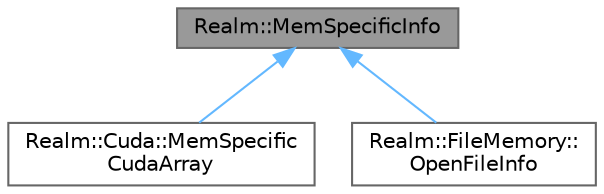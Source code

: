 digraph "Realm::MemSpecificInfo"
{
 // LATEX_PDF_SIZE
  bgcolor="transparent";
  edge [fontname=Helvetica,fontsize=10,labelfontname=Helvetica,labelfontsize=10];
  node [fontname=Helvetica,fontsize=10,shape=box,height=0.2,width=0.4];
  Node1 [id="Node000001",label="Realm::MemSpecificInfo",height=0.2,width=0.4,color="gray40", fillcolor="grey60", style="filled", fontcolor="black",tooltip=" "];
  Node1 -> Node2 [id="edge1_Node000001_Node000002",dir="back",color="steelblue1",style="solid",tooltip=" "];
  Node2 [id="Node000002",label="Realm::Cuda::MemSpecific\lCudaArray",height=0.2,width=0.4,color="gray40", fillcolor="white", style="filled",URL="$classRealm_1_1Cuda_1_1MemSpecificCudaArray.html",tooltip=" "];
  Node1 -> Node3 [id="edge2_Node000001_Node000003",dir="back",color="steelblue1",style="solid",tooltip=" "];
  Node3 [id="Node000003",label="Realm::FileMemory::\lOpenFileInfo",height=0.2,width=0.4,color="gray40", fillcolor="white", style="filled",URL="$classRealm_1_1FileMemory_1_1OpenFileInfo.html",tooltip=" "];
}
